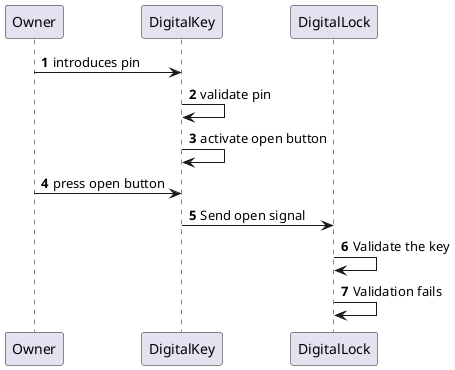 @startuml
'https://plantuml.com/sequence-diagram
autonumber

Owner -> DigitalKey: introduces pin
DigitalKey -> DigitalKey: validate pin
DigitalKey -> DigitalKey: activate open button
Owner -> DigitalKey: press open button

DigitalKey -> DigitalLock: Send open signal
DigitalLock -> DigitalLock: Validate the key
DigitalLock -> DigitalLock: Validation fails

@enduml